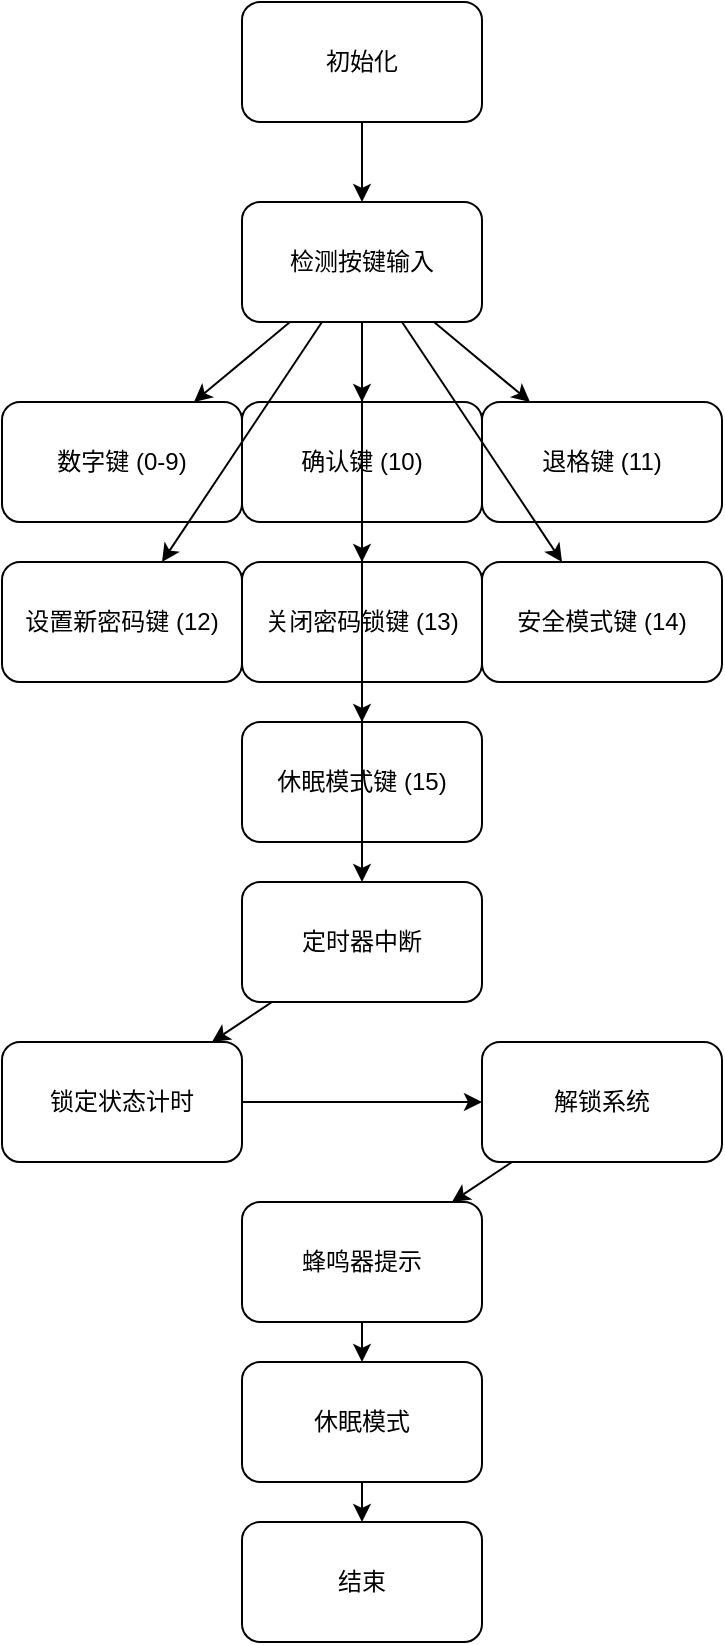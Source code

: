 <mxfile>
  <diagram name="Page-1" id="your-diagram-id">
    <mxGraphModel dx="1000" dy="1000" grid="1" gridSize="10" guides="1" tooltips="1" connect="1" arrows="1" fold="1" page="1" pageScale="1" pageWidth="827" pageHeight="1169" math="0" shadow="0">
      <root>
        <mxCell id="0" />
        <mxCell id="1" parent="0" />
        <mxCell id="2" value="初始化" style="rounded=1;whiteSpace=wrap;html=1;" vertex="1" parent="1">
          <mxGeometry x="160" y="40" width="120" height="60" as="geometry" />
        </mxCell>
        <mxCell id="3" value="检测按键输入" style="rounded=1;whiteSpace=wrap;html=1;" vertex="1" parent="1">
          <mxGeometry x="160" y="140" width="120" height="60" as="geometry" />
        </mxCell>
        <mxCell id="4" value="数字键 (0-9)" style="rounded=1;whiteSpace=wrap;html=1;" vertex="1" parent="1">
          <mxGeometry x="40" y="240" width="120" height="60" as="geometry" />
        </mxCell>
        <mxCell id="5" value="确认键 (10)" style="rounded=1;whiteSpace=wrap;html=1;" vertex="1" parent="1">
          <mxGeometry x="160" y="240" width="120" height="60" as="geometry" />
        </mxCell>
        <mxCell id="6" value="退格键 (11)" style="rounded=1;whiteSpace=wrap;html=1;" vertex="1" parent="1">
          <mxGeometry x="280" y="240" width="120" height="60" as="geometry" />
        </mxCell>
        <mxCell id="7" value="设置新密码键 (12)" style="rounded=1;whiteSpace=wrap;html=1;" vertex="1" parent="1">
          <mxGeometry x="40" y="320" width="120" height="60" as="geometry" />
        </mxCell>
        <mxCell id="8" value="关闭密码锁键 (13)" style="rounded=1;whiteSpace=wrap;html=1;" vertex="1" parent="1">
          <mxGeometry x="160" y="320" width="120" height="60" as="geometry" />
        </mxCell>
        <mxCell id="9" value="安全模式键 (14)" style="rounded=1;whiteSpace=wrap;html=1;" vertex="1" parent="1">
          <mxGeometry x="280" y="320" width="120" height="60" as="geometry" />
        </mxCell>
        <mxCell id="10" value="休眠模式键 (15)" style="rounded=1;whiteSpace=wrap;html=1;" vertex="1" parent="1">
          <mxGeometry x="160" y="400" width="120" height="60" as="geometry" />
        </mxCell>
        <mxCell id="11" value="定时器中断" style="rounded=1;whiteSpace=wrap;html=1;" vertex="1" parent="1">
          <mxGeometry x="160" y="480" width="120" height="60" as="geometry" />
        </mxCell>
        <mxCell id="12" value="锁定状态计时" style="rounded=1;whiteSpace=wrap;html=1;" vertex="1" parent="1">
          <mxGeometry x="40" y="560" width="120" height="60" as="geometry" />
        </mxCell>
        <mxCell id="13" value="解锁系统" style="rounded=1;whiteSpace=wrap;html=1;" vertex="1" parent="1">
          <mxGeometry x="280" y="560" width="120" height="60" as="geometry" />
        </mxCell>
        <mxCell id="14" value="蜂鸣器提示" style="rounded=1;whiteSpace=wrap;html=1;" vertex="1" parent="1">
          <mxGeometry x="160" y="640" width="120" height="60" as="geometry" />
        </mxCell>
        <mxCell id="15" value="休眠模式" style="rounded=1;whiteSpace=wrap;html=1;" vertex="1" parent="1">
          <mxGeometry x="160" y="720" width="120" height="60" as="geometry" />
        </mxCell>
        <mxCell id="16" value="结束" style="rounded=1;whiteSpace=wrap;html=1;" vertex="1" parent="1">
          <mxGeometry x="160" y="800" width="120" height="60" as="geometry" />
        </mxCell>
        <mxCell id="17" value="" edge="1" parent="1" source="2" target="3">
          <mxGeometry relative="1" as="geometry" />
        </mxCell>
        <mxCell id="18" value="" edge="1" parent="1" source="3" target="4">
          <mxGeometry relative="1" as="geometry" />
        </mxCell>
        <mxCell id="19" value="" edge="1" parent="1" source="3" target="5">
          <mxGeometry relative="1" as="geometry" />
        </mxCell>
        <mxCell id="20" value="" edge="1" parent="1" source="3" target="6">
          <mxGeometry relative="1" as="geometry" />
        </mxCell>
        <mxCell id="21" value="" edge="1" parent="1" source="3" target="7">
          <mxGeometry relative="1" as="geometry" />
        </mxCell>
        <mxCell id="22" value="" edge="1" parent="1" source="3" target="8">
          <mxGeometry relative="1" as="geometry" />
        </mxCell>
        <mxCell id="23" value="" edge="1" parent="1" source="3" target="9">
          <mxGeometry relative="1" as="geometry" />
        </mxCell>
        <mxCell id="24" value="" edge="1" parent="1" source="3" target="10">
          <mxGeometry relative="1" as="geometry" />
        </mxCell>
        <mxCell id="25" value="" edge="1" parent="1" source="3" target="11">
          <mxGeometry relative="1" as="geometry" />
        </mxCell>
        <mxCell id="26" value="" edge="1" parent="1" source="11" target="12">
          <mxGeometry relative="1" as="geometry" />
        </mxCell>
        <mxCell id="27" value="" edge="1" parent="1" source="12" target="13">
          <mxGeometry relative="1" as="geometry" />
        </mxCell>
        <mxCell id="28" value="" edge="1" parent="1" source="13" target="14">
          <mxGeometry relative="1" as="geometry" />
        </mxCell>
        <mxCell id="29" value="" edge="1" parent="1" source="14" target="15">
          <mxGeometry relative="1" as="geometry" />
        </mxCell>
        <mxCell id="30" value="" edge="1" parent="1" source="15" target="16">
          <mxGeometry relative="1" as="geometry" />
        </mxCell>
      </root>
    </mxGraphModel>
  </diagram>
</mxfile>